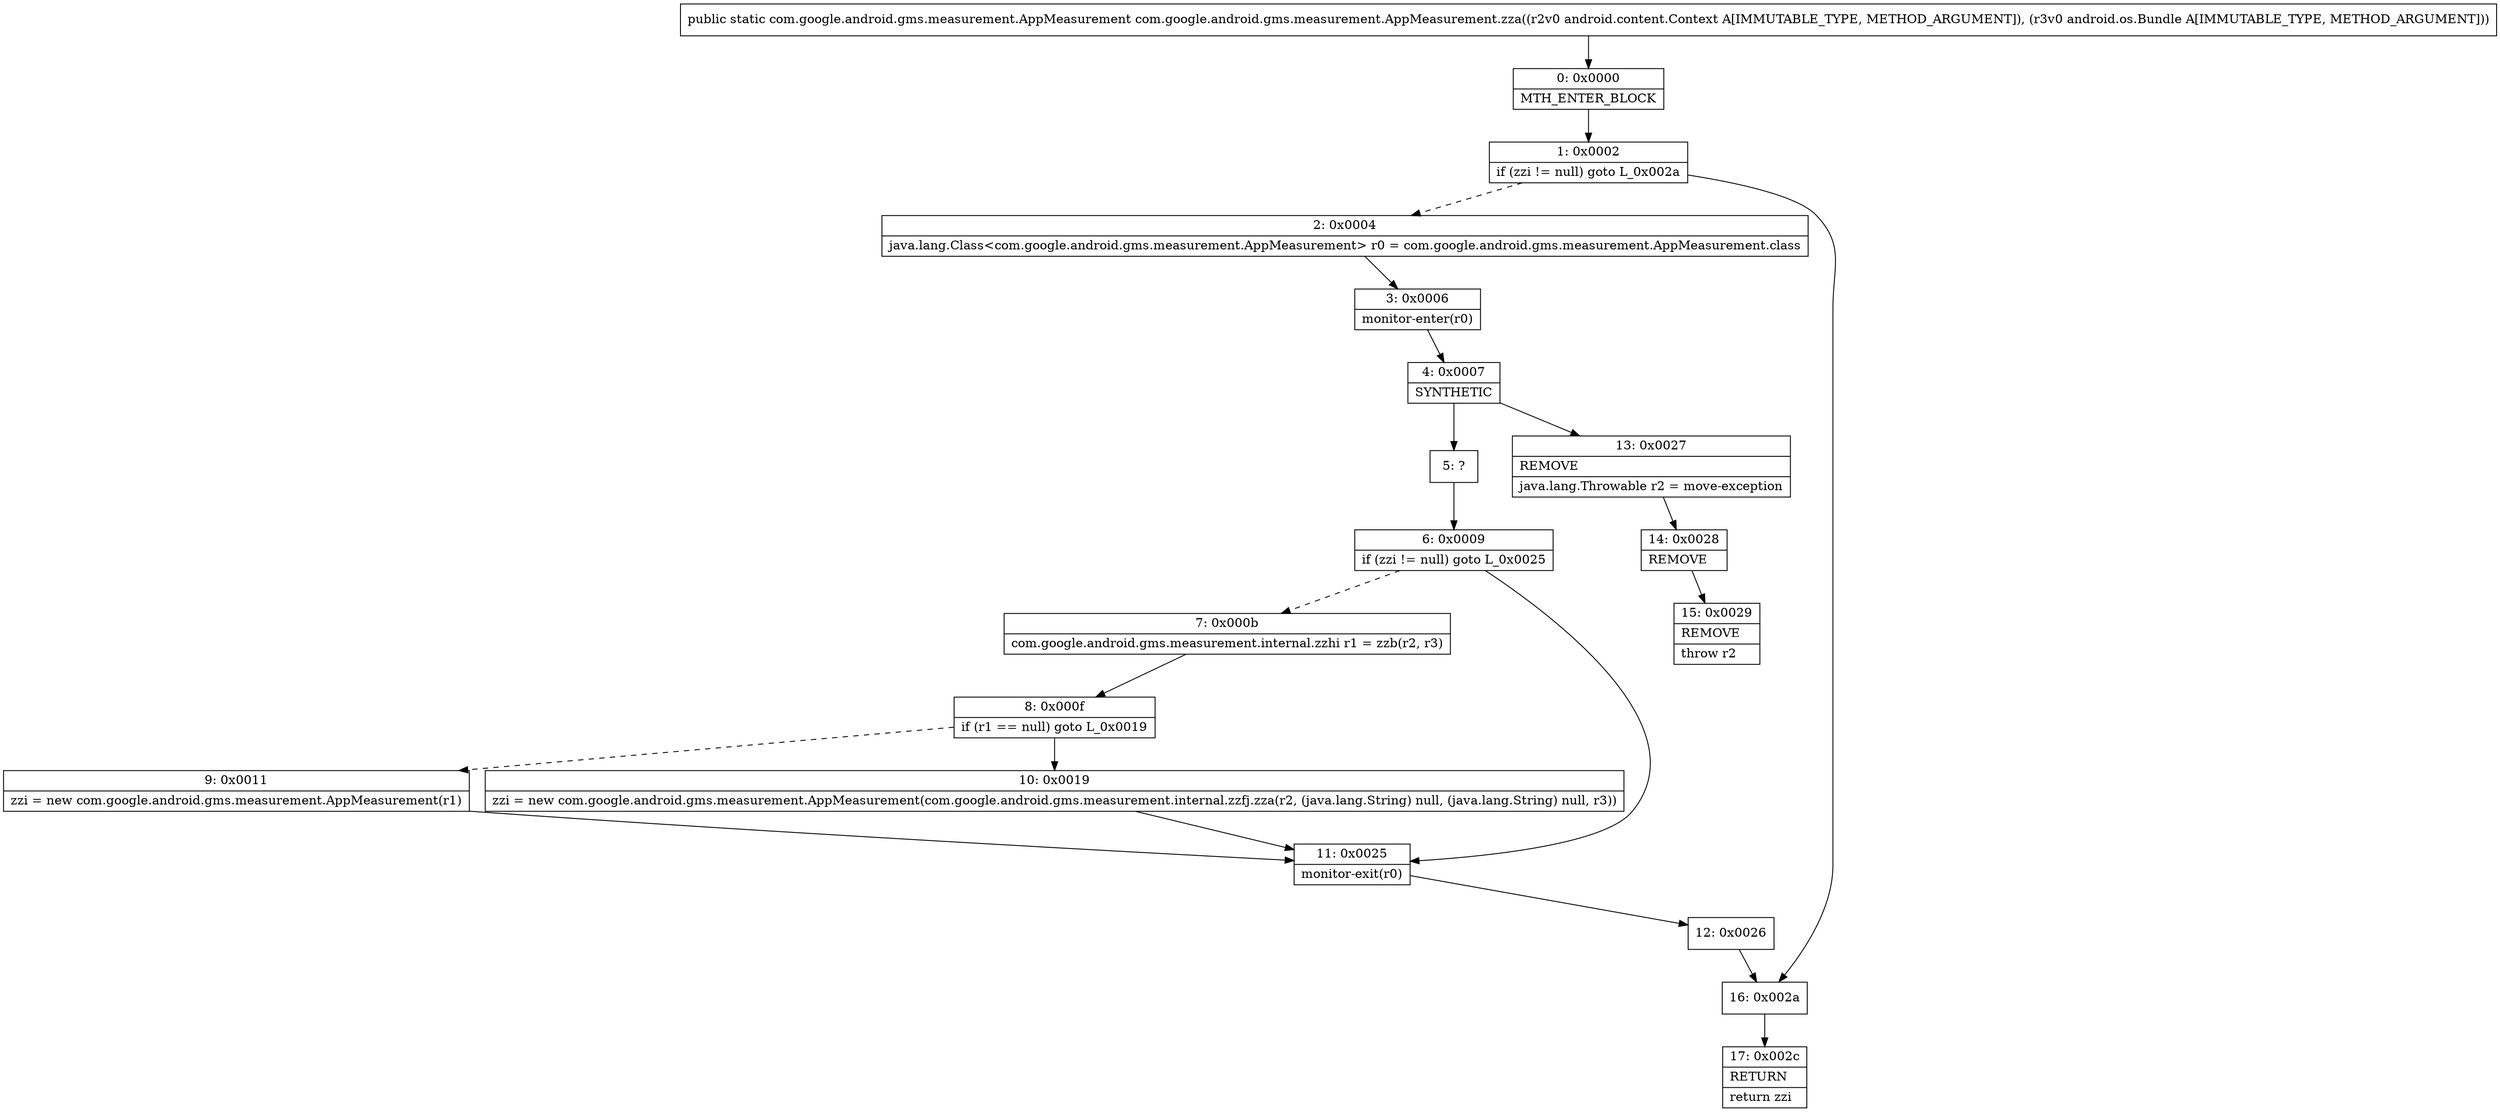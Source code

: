 digraph "CFG forcom.google.android.gms.measurement.AppMeasurement.zza(Landroid\/content\/Context;Landroid\/os\/Bundle;)Lcom\/google\/android\/gms\/measurement\/AppMeasurement;" {
Node_0 [shape=record,label="{0\:\ 0x0000|MTH_ENTER_BLOCK\l}"];
Node_1 [shape=record,label="{1\:\ 0x0002|if (zzi != null) goto L_0x002a\l}"];
Node_2 [shape=record,label="{2\:\ 0x0004|java.lang.Class\<com.google.android.gms.measurement.AppMeasurement\> r0 = com.google.android.gms.measurement.AppMeasurement.class\l}"];
Node_3 [shape=record,label="{3\:\ 0x0006|monitor\-enter(r0)\l}"];
Node_4 [shape=record,label="{4\:\ 0x0007|SYNTHETIC\l}"];
Node_5 [shape=record,label="{5\:\ ?}"];
Node_6 [shape=record,label="{6\:\ 0x0009|if (zzi != null) goto L_0x0025\l}"];
Node_7 [shape=record,label="{7\:\ 0x000b|com.google.android.gms.measurement.internal.zzhi r1 = zzb(r2, r3)\l}"];
Node_8 [shape=record,label="{8\:\ 0x000f|if (r1 == null) goto L_0x0019\l}"];
Node_9 [shape=record,label="{9\:\ 0x0011|zzi = new com.google.android.gms.measurement.AppMeasurement(r1)\l}"];
Node_10 [shape=record,label="{10\:\ 0x0019|zzi = new com.google.android.gms.measurement.AppMeasurement(com.google.android.gms.measurement.internal.zzfj.zza(r2, (java.lang.String) null, (java.lang.String) null, r3))\l}"];
Node_11 [shape=record,label="{11\:\ 0x0025|monitor\-exit(r0)\l}"];
Node_12 [shape=record,label="{12\:\ 0x0026}"];
Node_13 [shape=record,label="{13\:\ 0x0027|REMOVE\l|java.lang.Throwable r2 = move\-exception\l}"];
Node_14 [shape=record,label="{14\:\ 0x0028|REMOVE\l}"];
Node_15 [shape=record,label="{15\:\ 0x0029|REMOVE\l|throw r2\l}"];
Node_16 [shape=record,label="{16\:\ 0x002a}"];
Node_17 [shape=record,label="{17\:\ 0x002c|RETURN\l|return zzi\l}"];
MethodNode[shape=record,label="{public static com.google.android.gms.measurement.AppMeasurement com.google.android.gms.measurement.AppMeasurement.zza((r2v0 android.content.Context A[IMMUTABLE_TYPE, METHOD_ARGUMENT]), (r3v0 android.os.Bundle A[IMMUTABLE_TYPE, METHOD_ARGUMENT])) }"];
MethodNode -> Node_0;
Node_0 -> Node_1;
Node_1 -> Node_2[style=dashed];
Node_1 -> Node_16;
Node_2 -> Node_3;
Node_3 -> Node_4;
Node_4 -> Node_5;
Node_4 -> Node_13;
Node_5 -> Node_6;
Node_6 -> Node_7[style=dashed];
Node_6 -> Node_11;
Node_7 -> Node_8;
Node_8 -> Node_9[style=dashed];
Node_8 -> Node_10;
Node_9 -> Node_11;
Node_10 -> Node_11;
Node_11 -> Node_12;
Node_12 -> Node_16;
Node_13 -> Node_14;
Node_14 -> Node_15;
Node_16 -> Node_17;
}

